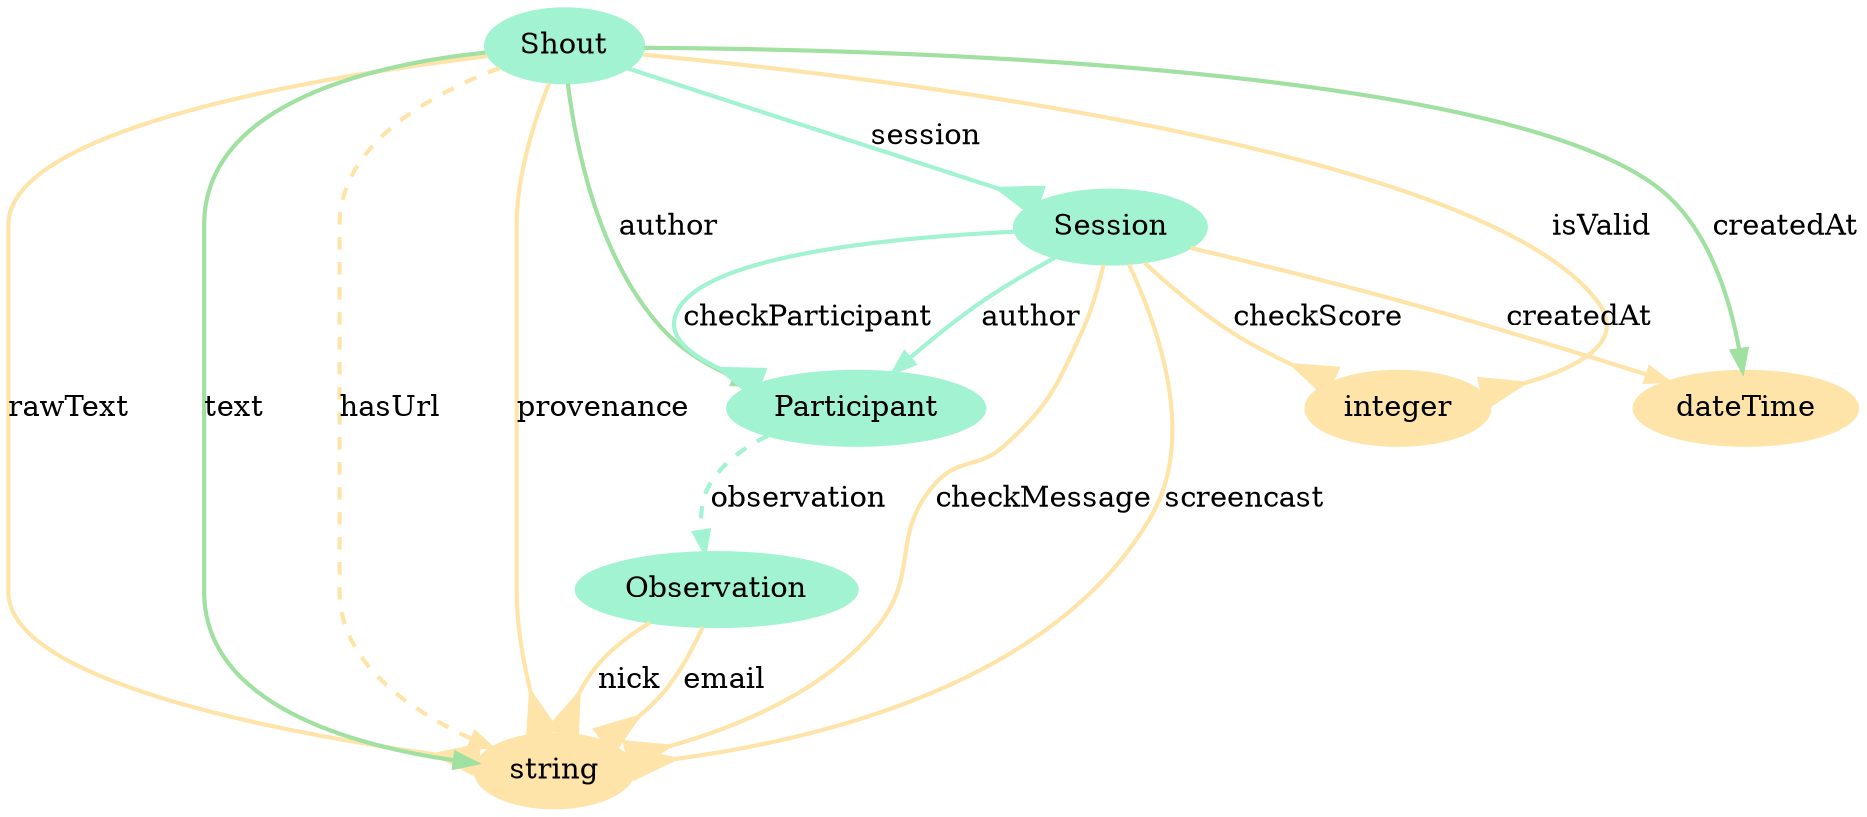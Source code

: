 digraph  {
	node [label="\N"];
	Shout	 [color="#A2F3D1",
		style=filled];
	1	 [color="#FFE4AA",
		label=string,
		style=filled];
	Shout -> 1 [key="Shout-1-1",
	arrowhead=inv,
	arrowsize=2.0,
	color="#FFE4AA",
	label=rawText,
	penwidth=2];
Shout -> 1 [key="Shout-1-3",
color="#A0E0A0",
label=text,
penwidth=2];
Shout -> 1 [key="Shout-1-4",
color="#FFE4AA",
label=hasUrl,
penwidth=2,
style=dashed];
Shout -> 1 [key="Shout-1-6",
arrowhead=inv,
arrowsize=2.0,
color="#FFE4AA",
label=provenance,
penwidth=2];
2 [color="#FFE4AA",
label=dateTime,
style=filled];
Shout -> 2 [key="Shout-2-2",
color="#A0E0A0",
label=createdAt,
penwidth=2];
3 [color="#FFE4AA",
label=integer,
style=filled];
Shout -> 3 [key="Shout-3-5",
arrowhead=inv,
arrowsize=2.0,
color="#FFE4AA",
label=isValid,
penwidth=2];
Participant [color="#A2F3D1",
label=Participant,
style=filled];
Shout -> Participant [key="Shout-Participant-7",
color="#A0E0A0",
label=author,
penwidth=2];
Session [color="#A2F3D1",
label=Session,
style=filled];
Shout -> Session [key="Shout-Session-8",
arrowhead=inv,
arrowsize=2.0,
color="#A2F3D1",
label=session,
penwidth=2];
Observation [color="#A2F3D1",
style=filled];
Participant -> Observation [key="Participant-Observation-11",
color="#A2F3D1",
label=observation,
penwidth=2,
style=dashed];
Session -> 1 [key="Session-1-13",
arrowhead=inv,
arrowsize=2.0,
color="#FFE4AA",
label=checkMessage,
penwidth=2];
Session -> 1 [key="Session-1-15",
arrowhead=inv,
arrowsize=2.0,
color="#FFE4AA",
label=screencast,
penwidth=2];
Session -> 2 [key="Session-2-12",
color="#FFE4AA",
label=createdAt,
penwidth=2];
Session -> 3 [key="Session-3-14",
arrowhead=inv,
arrowsize=2.0,
color="#FFE4AA",
label=checkScore,
penwidth=2];
Session -> Participant [key="Session-Participant-16",
color="#A2F3D1",
label=author,
penwidth=2];
Session -> Participant [key="Session-Participant-17",
arrowhead=inv,
arrowsize=2.0,
color="#A2F3D1",
label=checkParticipant,
penwidth=2];
Observation -> 1 [key="Observation-1-9",
arrowhead=inv,
arrowsize=2.0,
color="#FFE4AA",
label=nick,
penwidth=2];
Observation -> 1 [key="Observation-1-10",
arrowhead=inv,
arrowsize=2.0,
color="#FFE4AA",
label=email,
penwidth=2];
}
